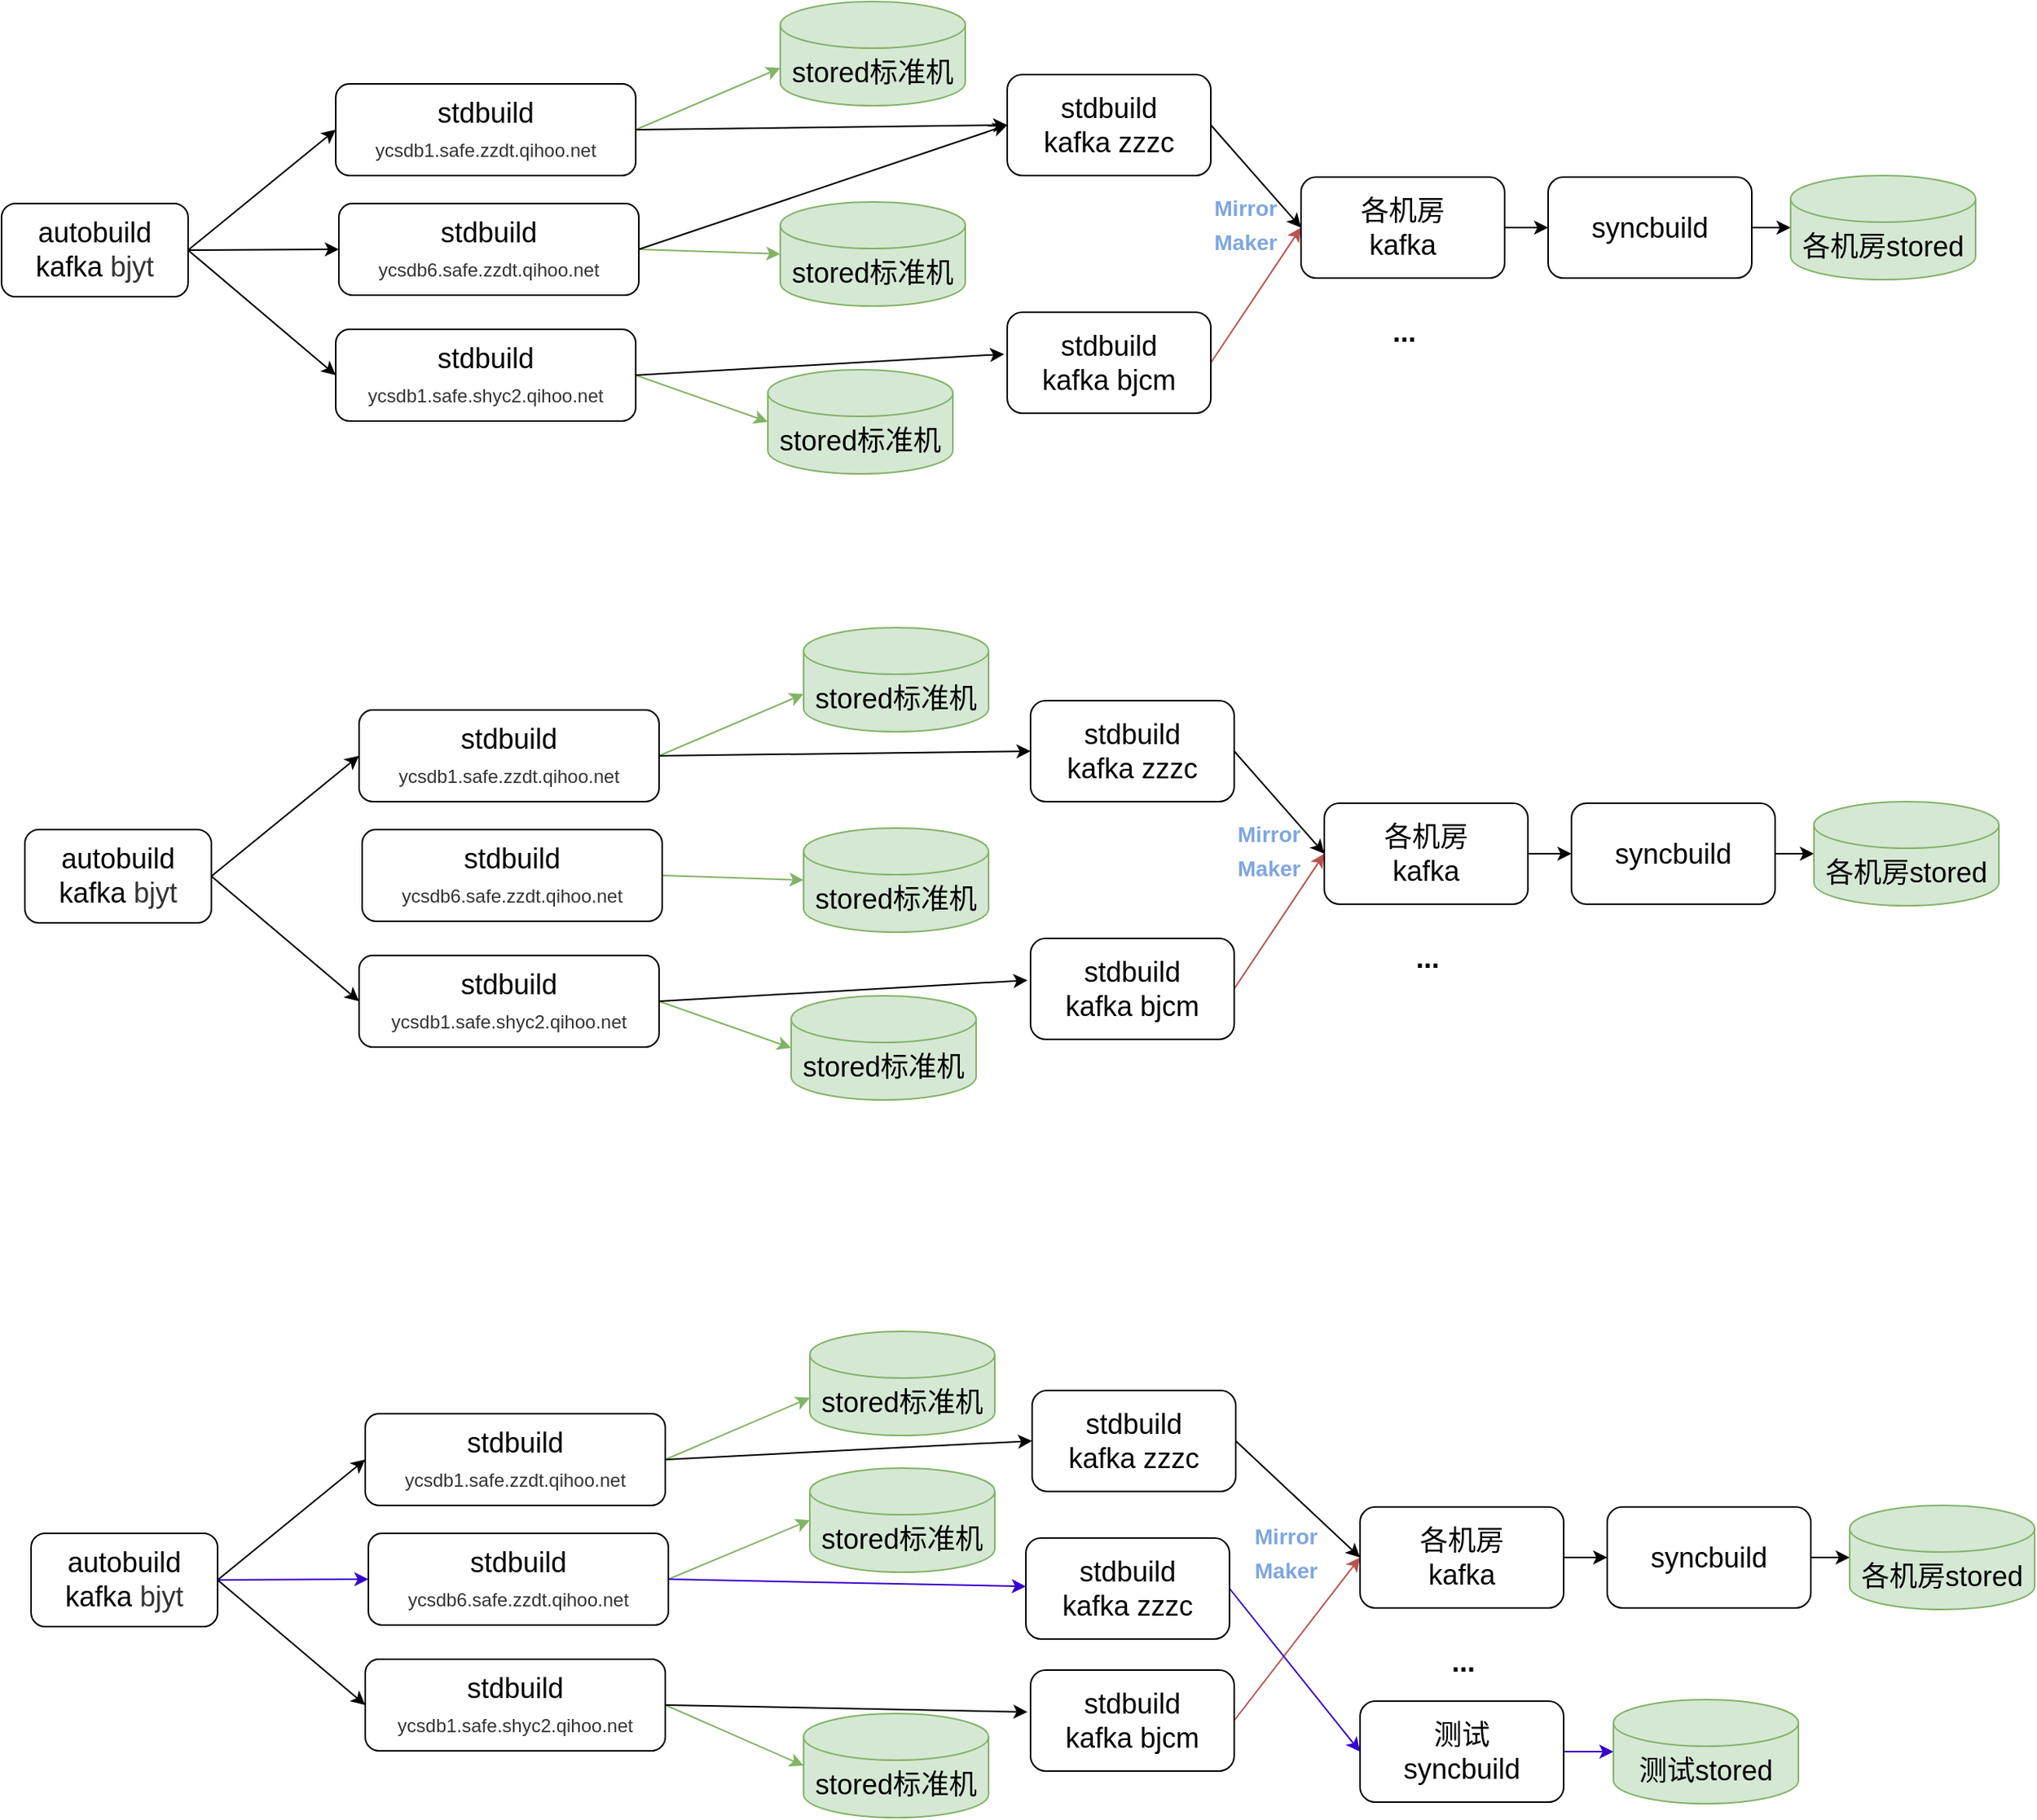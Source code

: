 <mxfile version="17.5.0" type="github">
  <diagram id="xqf84BUUqZXzS1r_cGxH" name="第 1 页">
    <mxGraphModel dx="1497" dy="1602" grid="0" gridSize="10" guides="1" tooltips="1" connect="1" arrows="1" fold="1" page="0" pageScale="1" pageWidth="827" pageHeight="1169" math="0" shadow="0">
      <root>
        <mxCell id="0" />
        <mxCell id="1" parent="0" />
        <mxCell id="Vnc4z_fo29TGtQ90NTF4-3" style="rounded=0;orthogonalLoop=1;jettySize=auto;html=1;exitX=1;exitY=0.5;exitDx=0;exitDy=0;entryX=0;entryY=0.5;entryDx=0;entryDy=0;fontSize=18;" edge="1" parent="1" source="Vnc4z_fo29TGtQ90NTF4-1" target="Vnc4z_fo29TGtQ90NTF4-2">
          <mxGeometry relative="1" as="geometry" />
        </mxCell>
        <mxCell id="Vnc4z_fo29TGtQ90NTF4-8" style="edgeStyle=none;rounded=0;orthogonalLoop=1;jettySize=auto;html=1;exitX=1;exitY=0.5;exitDx=0;exitDy=0;entryX=0;entryY=0.5;entryDx=0;entryDy=0;fontSize=18;" edge="1" parent="1" source="Vnc4z_fo29TGtQ90NTF4-1" target="Vnc4z_fo29TGtQ90NTF4-6">
          <mxGeometry relative="1" as="geometry" />
        </mxCell>
        <mxCell id="Vnc4z_fo29TGtQ90NTF4-1" value="&lt;font style=&quot;font-size: 18px&quot;&gt;autobuild kafka&amp;nbsp;&lt;/font&gt;&lt;span style=&quot;color: rgb(51 , 51 , 51) ; font-family: &amp;#34;verdana&amp;#34; , sans-serif ; text-align: left&quot;&gt;&lt;font style=&quot;font-size: 18px&quot;&gt;bjyt&lt;/font&gt;&lt;/span&gt;" style="rounded=1;whiteSpace=wrap;html=1;" vertex="1" parent="1">
          <mxGeometry x="79" y="-42" width="120" height="60" as="geometry" />
        </mxCell>
        <mxCell id="Vnc4z_fo29TGtQ90NTF4-13" style="edgeStyle=none;rounded=0;orthogonalLoop=1;jettySize=auto;html=1;exitX=1;exitY=0.5;exitDx=0;exitDy=0;entryX=0;entryY=0;entryDx=0;entryDy=42.75;entryPerimeter=0;fontSize=18;fillColor=#d5e8d4;strokeColor=#82b366;" edge="1" parent="1" source="Vnc4z_fo29TGtQ90NTF4-2" target="Vnc4z_fo29TGtQ90NTF4-9">
          <mxGeometry relative="1" as="geometry" />
        </mxCell>
        <mxCell id="Vnc4z_fo29TGtQ90NTF4-19" style="edgeStyle=none;rounded=0;orthogonalLoop=1;jettySize=auto;html=1;exitX=1;exitY=0.5;exitDx=0;exitDy=0;entryX=0;entryY=0.5;entryDx=0;entryDy=0;fontSize=18;" edge="1" parent="1" source="Vnc4z_fo29TGtQ90NTF4-2" target="Vnc4z_fo29TGtQ90NTF4-17">
          <mxGeometry relative="1" as="geometry" />
        </mxCell>
        <mxCell id="Vnc4z_fo29TGtQ90NTF4-2" value="&lt;span style=&quot;font-size: 18px&quot;&gt;stdbuild&lt;br&gt;&lt;/span&gt;&lt;span style=&quot;color: rgb(51 , 51 , 51) ; font-family: &amp;#34;verdana&amp;#34; , sans-serif ; text-align: left&quot;&gt;ycsdb1.safe.zzdt.qihoo.net&lt;/span&gt;&lt;span style=&quot;font-size: 18px&quot;&gt;&lt;br&gt;&lt;/span&gt;" style="rounded=1;whiteSpace=wrap;html=1;" vertex="1" parent="1">
          <mxGeometry x="294" y="-119" width="193" height="59" as="geometry" />
        </mxCell>
        <mxCell id="Vnc4z_fo29TGtQ90NTF4-15" style="edgeStyle=none;rounded=0;orthogonalLoop=1;jettySize=auto;html=1;exitX=1;exitY=0.5;exitDx=0;exitDy=0;entryX=0;entryY=0.5;entryDx=0;entryDy=0;entryPerimeter=0;fontSize=18;fillColor=#d5e8d4;strokeColor=#82b366;" edge="1" parent="1" source="Vnc4z_fo29TGtQ90NTF4-5" target="Vnc4z_fo29TGtQ90NTF4-11">
          <mxGeometry relative="1" as="geometry" />
        </mxCell>
        <mxCell id="Vnc4z_fo29TGtQ90NTF4-5" value="&lt;span style=&quot;font-size: 18px&quot;&gt;stdbuild&lt;br&gt;&lt;/span&gt;&lt;span style=&quot;color: rgb(51 , 51 , 51) ; font-family: &amp;#34;verdana&amp;#34; , sans-serif ; text-align: left&quot;&gt;ycsdb6.safe.zzdt.qihoo.net&lt;/span&gt;&lt;span style=&quot;font-size: 18px&quot;&gt;&lt;br&gt;&lt;/span&gt;" style="rounded=1;whiteSpace=wrap;html=1;" vertex="1" parent="1">
          <mxGeometry x="296" y="-42" width="193" height="59" as="geometry" />
        </mxCell>
        <mxCell id="Vnc4z_fo29TGtQ90NTF4-16" style="edgeStyle=none;rounded=0;orthogonalLoop=1;jettySize=auto;html=1;exitX=1;exitY=0.5;exitDx=0;exitDy=0;entryX=0;entryY=0.5;entryDx=0;entryDy=0;entryPerimeter=0;fontSize=18;fillColor=#d5e8d4;strokeColor=#82b366;" edge="1" parent="1" source="Vnc4z_fo29TGtQ90NTF4-6" target="Vnc4z_fo29TGtQ90NTF4-12">
          <mxGeometry relative="1" as="geometry" />
        </mxCell>
        <mxCell id="Vnc4z_fo29TGtQ90NTF4-20" style="edgeStyle=none;rounded=0;orthogonalLoop=1;jettySize=auto;html=1;exitX=1;exitY=0.5;exitDx=0;exitDy=0;entryX=-0.015;entryY=0.415;entryDx=0;entryDy=0;entryPerimeter=0;fontSize=18;" edge="1" parent="1" source="Vnc4z_fo29TGtQ90NTF4-6" target="Vnc4z_fo29TGtQ90NTF4-18">
          <mxGeometry relative="1" as="geometry" />
        </mxCell>
        <mxCell id="Vnc4z_fo29TGtQ90NTF4-6" value="&lt;span style=&quot;font-size: 18px&quot;&gt;stdbuild&lt;br&gt;&lt;/span&gt;&lt;span style=&quot;color: rgb(51 , 51 , 51) ; font-family: &amp;#34;verdana&amp;#34; , sans-serif ; text-align: left&quot;&gt;ycsdb1.safe.shyc2.qihoo.net&lt;/span&gt;&lt;span style=&quot;font-size: 18px&quot;&gt;&lt;br&gt;&lt;/span&gt;" style="rounded=1;whiteSpace=wrap;html=1;" vertex="1" parent="1">
          <mxGeometry x="294" y="39" width="193" height="59" as="geometry" />
        </mxCell>
        <mxCell id="Vnc4z_fo29TGtQ90NTF4-9" value="stored标准机" style="shape=cylinder3;whiteSpace=wrap;html=1;boundedLbl=1;backgroundOutline=1;size=15;fontSize=18;fillColor=#d5e8d4;strokeColor=#82b366;" vertex="1" parent="1">
          <mxGeometry x="580" y="-172" width="119" height="67" as="geometry" />
        </mxCell>
        <mxCell id="Vnc4z_fo29TGtQ90NTF4-11" value="stored标准机" style="shape=cylinder3;whiteSpace=wrap;html=1;boundedLbl=1;backgroundOutline=1;size=15;fontSize=18;fillColor=#d5e8d4;strokeColor=#82b366;" vertex="1" parent="1">
          <mxGeometry x="580" y="-43" width="119" height="67" as="geometry" />
        </mxCell>
        <mxCell id="Vnc4z_fo29TGtQ90NTF4-12" value="stored标准机" style="shape=cylinder3;whiteSpace=wrap;html=1;boundedLbl=1;backgroundOutline=1;size=15;fontSize=18;fillColor=#d5e8d4;strokeColor=#82b366;" vertex="1" parent="1">
          <mxGeometry x="572" y="65" width="119" height="67" as="geometry" />
        </mxCell>
        <mxCell id="Vnc4z_fo29TGtQ90NTF4-29" style="edgeStyle=none;rounded=0;orthogonalLoop=1;jettySize=auto;html=1;exitX=1;exitY=0.5;exitDx=0;exitDy=0;fontSize=18;entryX=0;entryY=0.5;entryDx=0;entryDy=0;" edge="1" parent="1" source="Vnc4z_fo29TGtQ90NTF4-17" target="Vnc4z_fo29TGtQ90NTF4-22">
          <mxGeometry relative="1" as="geometry">
            <mxPoint x="901" y="-102" as="targetPoint" />
          </mxGeometry>
        </mxCell>
        <mxCell id="Vnc4z_fo29TGtQ90NTF4-17" value="&lt;font style=&quot;font-size: 18px&quot;&gt;stdbuild&lt;br&gt;kafka zzzc&lt;br&gt;&lt;/font&gt;" style="rounded=1;whiteSpace=wrap;html=1;" vertex="1" parent="1">
          <mxGeometry x="726" y="-125" width="131" height="65" as="geometry" />
        </mxCell>
        <mxCell id="Vnc4z_fo29TGtQ90NTF4-28" style="edgeStyle=none;rounded=0;orthogonalLoop=1;jettySize=auto;html=1;exitX=1;exitY=0.5;exitDx=0;exitDy=0;entryX=0;entryY=0.5;entryDx=0;entryDy=0;fontSize=18;fillColor=#f8cecc;strokeColor=#b85450;" edge="1" parent="1" source="Vnc4z_fo29TGtQ90NTF4-18" target="Vnc4z_fo29TGtQ90NTF4-22">
          <mxGeometry relative="1" as="geometry" />
        </mxCell>
        <mxCell id="Vnc4z_fo29TGtQ90NTF4-18" value="&lt;font style=&quot;font-size: 18px&quot;&gt;stdbuild&lt;br&gt;kafka bjcm&lt;br&gt;&lt;/font&gt;" style="rounded=1;whiteSpace=wrap;html=1;" vertex="1" parent="1">
          <mxGeometry x="726" y="28" width="131" height="65" as="geometry" />
        </mxCell>
        <mxCell id="Vnc4z_fo29TGtQ90NTF4-37" style="edgeStyle=none;rounded=0;orthogonalLoop=1;jettySize=auto;html=1;exitX=1;exitY=0.5;exitDx=0;exitDy=0;entryX=0;entryY=0.5;entryDx=0;entryDy=0;fontSize=18;" edge="1" parent="1" source="Vnc4z_fo29TGtQ90NTF4-22" target="Vnc4z_fo29TGtQ90NTF4-34">
          <mxGeometry relative="1" as="geometry" />
        </mxCell>
        <mxCell id="Vnc4z_fo29TGtQ90NTF4-22" value="&lt;font style=&quot;font-size: 18px&quot;&gt;各机房&lt;br&gt;kafka&lt;br&gt;&lt;/font&gt;" style="rounded=1;whiteSpace=wrap;html=1;" vertex="1" parent="1">
          <mxGeometry x="915" y="-59" width="131" height="65" as="geometry" />
        </mxCell>
        <mxCell id="Vnc4z_fo29TGtQ90NTF4-27" value="&lt;b&gt;...&lt;/b&gt;" style="text;html=1;align=center;verticalAlign=middle;resizable=0;points=[];autosize=1;strokeColor=none;fillColor=none;fontSize=18;" vertex="1" parent="1">
          <mxGeometry x="968" y="28" width="25" height="26" as="geometry" />
        </mxCell>
        <mxCell id="Vnc4z_fo29TGtQ90NTF4-38" style="edgeStyle=none;rounded=0;orthogonalLoop=1;jettySize=auto;html=1;exitX=1;exitY=0.5;exitDx=0;exitDy=0;entryX=0;entryY=0.5;entryDx=0;entryDy=0;entryPerimeter=0;fontSize=18;" edge="1" parent="1" source="Vnc4z_fo29TGtQ90NTF4-34" target="Vnc4z_fo29TGtQ90NTF4-36">
          <mxGeometry relative="1" as="geometry" />
        </mxCell>
        <mxCell id="Vnc4z_fo29TGtQ90NTF4-34" value="&lt;font style=&quot;font-size: 18px&quot;&gt;syncbuild&lt;br&gt;&lt;/font&gt;" style="rounded=1;whiteSpace=wrap;html=1;" vertex="1" parent="1">
          <mxGeometry x="1074" y="-59" width="131" height="65" as="geometry" />
        </mxCell>
        <mxCell id="Vnc4z_fo29TGtQ90NTF4-36" value="各机房stored" style="shape=cylinder3;whiteSpace=wrap;html=1;boundedLbl=1;backgroundOutline=1;size=15;fontSize=18;fillColor=#d5e8d4;strokeColor=#82b366;" vertex="1" parent="1">
          <mxGeometry x="1230" y="-60" width="119" height="67" as="geometry" />
        </mxCell>
        <mxCell id="Vnc4z_fo29TGtQ90NTF4-39" value="&lt;font style=&quot;font-size: 14px&quot; color=&quot;#7ea6e0&quot;&gt;&lt;b&gt;Mirror&lt;br&gt;Maker&lt;/b&gt;&lt;/font&gt;" style="text;html=1;align=center;verticalAlign=middle;resizable=0;points=[];autosize=1;strokeColor=none;fillColor=none;fontSize=18;" vertex="1" parent="1">
          <mxGeometry x="854" y="-54" width="50" height="50" as="geometry" />
        </mxCell>
        <mxCell id="Vnc4z_fo29TGtQ90NTF4-40" style="rounded=0;orthogonalLoop=1;jettySize=auto;html=1;exitX=1;exitY=0.5;exitDx=0;exitDy=0;entryX=0;entryY=0.5;entryDx=0;entryDy=0;fontSize=18;" edge="1" parent="1" source="Vnc4z_fo29TGtQ90NTF4-43" target="Vnc4z_fo29TGtQ90NTF4-46">
          <mxGeometry relative="1" as="geometry" />
        </mxCell>
        <mxCell id="Vnc4z_fo29TGtQ90NTF4-42" style="edgeStyle=none;rounded=0;orthogonalLoop=1;jettySize=auto;html=1;exitX=1;exitY=0.5;exitDx=0;exitDy=0;entryX=0;entryY=0.5;entryDx=0;entryDy=0;fontSize=18;" edge="1" parent="1" source="Vnc4z_fo29TGtQ90NTF4-43" target="Vnc4z_fo29TGtQ90NTF4-52">
          <mxGeometry relative="1" as="geometry" />
        </mxCell>
        <mxCell id="Vnc4z_fo29TGtQ90NTF4-72" style="edgeStyle=none;rounded=0;orthogonalLoop=1;jettySize=auto;html=1;exitX=1;exitY=0.5;exitDx=0;exitDy=0;entryX=0;entryY=0.5;entryDx=0;entryDy=0;fontSize=14;fontColor=#7EA6E0;fillColor=#6a00ff;strokeColor=#3700CC;" edge="1" parent="1" source="Vnc4z_fo29TGtQ90NTF4-43" target="Vnc4z_fo29TGtQ90NTF4-49">
          <mxGeometry relative="1" as="geometry" />
        </mxCell>
        <mxCell id="Vnc4z_fo29TGtQ90NTF4-43" value="&lt;font style=&quot;font-size: 18px&quot;&gt;autobuild kafka&amp;nbsp;&lt;/font&gt;&lt;span style=&quot;color: rgb(51 , 51 , 51) ; font-family: &amp;#34;verdana&amp;#34; , sans-serif ; text-align: left&quot;&gt;&lt;font style=&quot;font-size: 18px&quot;&gt;bjyt&lt;/font&gt;&lt;/span&gt;" style="rounded=1;whiteSpace=wrap;html=1;" vertex="1" parent="1">
          <mxGeometry x="83" y="411" width="120" height="60" as="geometry" />
        </mxCell>
        <mxCell id="Vnc4z_fo29TGtQ90NTF4-44" style="edgeStyle=none;rounded=0;orthogonalLoop=1;jettySize=auto;html=1;exitX=1;exitY=0.5;exitDx=0;exitDy=0;entryX=0;entryY=0;entryDx=0;entryDy=42.75;entryPerimeter=0;fontSize=18;fillColor=#d5e8d4;strokeColor=#82b366;" edge="1" parent="1" source="Vnc4z_fo29TGtQ90NTF4-46" target="Vnc4z_fo29TGtQ90NTF4-53">
          <mxGeometry relative="1" as="geometry" />
        </mxCell>
        <mxCell id="Vnc4z_fo29TGtQ90NTF4-45" style="edgeStyle=none;rounded=0;orthogonalLoop=1;jettySize=auto;html=1;exitX=1;exitY=0.5;exitDx=0;exitDy=0;entryX=0;entryY=0.5;entryDx=0;entryDy=0;fontSize=18;" edge="1" parent="1" source="Vnc4z_fo29TGtQ90NTF4-46" target="Vnc4z_fo29TGtQ90NTF4-57">
          <mxGeometry relative="1" as="geometry" />
        </mxCell>
        <mxCell id="Vnc4z_fo29TGtQ90NTF4-46" value="&lt;span style=&quot;font-size: 18px&quot;&gt;stdbuild&lt;br&gt;&lt;/span&gt;&lt;span style=&quot;color: rgb(51 , 51 , 51) ; font-family: &amp;#34;verdana&amp;#34; , sans-serif ; text-align: left&quot;&gt;ycsdb1.safe.zzdt.qihoo.net&lt;/span&gt;&lt;span style=&quot;font-size: 18px&quot;&gt;&lt;br&gt;&lt;/span&gt;" style="rounded=1;whiteSpace=wrap;html=1;" vertex="1" parent="1">
          <mxGeometry x="298" y="334" width="193" height="59" as="geometry" />
        </mxCell>
        <mxCell id="Vnc4z_fo29TGtQ90NTF4-47" style="edgeStyle=none;rounded=0;orthogonalLoop=1;jettySize=auto;html=1;exitX=1;exitY=0.5;exitDx=0;exitDy=0;entryX=0;entryY=0.5;entryDx=0;entryDy=0;entryPerimeter=0;fontSize=18;fillColor=#d5e8d4;strokeColor=#82b366;" edge="1" parent="1" source="Vnc4z_fo29TGtQ90NTF4-49" target="Vnc4z_fo29TGtQ90NTF4-54">
          <mxGeometry relative="1" as="geometry" />
        </mxCell>
        <mxCell id="Vnc4z_fo29TGtQ90NTF4-71" style="edgeStyle=none;rounded=0;orthogonalLoop=1;jettySize=auto;html=1;exitX=1;exitY=0.5;exitDx=0;exitDy=0;fontSize=14;fontColor=#7EA6E0;fillColor=#6a00ff;strokeColor=#3700CC;" edge="1" parent="1" source="Vnc4z_fo29TGtQ90NTF4-49" target="Vnc4z_fo29TGtQ90NTF4-74">
          <mxGeometry relative="1" as="geometry" />
        </mxCell>
        <mxCell id="Vnc4z_fo29TGtQ90NTF4-49" value="&lt;span style=&quot;font-size: 18px&quot;&gt;stdbuild&lt;br&gt;&lt;/span&gt;&lt;span style=&quot;color: rgb(51 , 51 , 51) ; font-family: &amp;#34;verdana&amp;#34; , sans-serif ; text-align: left&quot;&gt;ycsdb6.safe.zzdt.qihoo.net&lt;/span&gt;&lt;span style=&quot;font-size: 18px&quot;&gt;&lt;br&gt;&lt;/span&gt;" style="rounded=1;whiteSpace=wrap;html=1;" vertex="1" parent="1">
          <mxGeometry x="300" y="411" width="193" height="59" as="geometry" />
        </mxCell>
        <mxCell id="Vnc4z_fo29TGtQ90NTF4-50" style="edgeStyle=none;rounded=0;orthogonalLoop=1;jettySize=auto;html=1;exitX=1;exitY=0.5;exitDx=0;exitDy=0;entryX=0;entryY=0.5;entryDx=0;entryDy=0;entryPerimeter=0;fontSize=18;fillColor=#d5e8d4;strokeColor=#82b366;" edge="1" parent="1" source="Vnc4z_fo29TGtQ90NTF4-52" target="Vnc4z_fo29TGtQ90NTF4-55">
          <mxGeometry relative="1" as="geometry" />
        </mxCell>
        <mxCell id="Vnc4z_fo29TGtQ90NTF4-51" style="edgeStyle=none;rounded=0;orthogonalLoop=1;jettySize=auto;html=1;exitX=1;exitY=0.5;exitDx=0;exitDy=0;entryX=-0.015;entryY=0.415;entryDx=0;entryDy=0;entryPerimeter=0;fontSize=18;" edge="1" parent="1" source="Vnc4z_fo29TGtQ90NTF4-52" target="Vnc4z_fo29TGtQ90NTF4-59">
          <mxGeometry relative="1" as="geometry" />
        </mxCell>
        <mxCell id="Vnc4z_fo29TGtQ90NTF4-52" value="&lt;span style=&quot;font-size: 18px&quot;&gt;stdbuild&lt;br&gt;&lt;/span&gt;&lt;span style=&quot;color: rgb(51 , 51 , 51) ; font-family: &amp;#34;verdana&amp;#34; , sans-serif ; text-align: left&quot;&gt;ycsdb1.safe.shyc2.qihoo.net&lt;/span&gt;&lt;span style=&quot;font-size: 18px&quot;&gt;&lt;br&gt;&lt;/span&gt;" style="rounded=1;whiteSpace=wrap;html=1;" vertex="1" parent="1">
          <mxGeometry x="298" y="492" width="193" height="59" as="geometry" />
        </mxCell>
        <mxCell id="Vnc4z_fo29TGtQ90NTF4-53" value="stored标准机" style="shape=cylinder3;whiteSpace=wrap;html=1;boundedLbl=1;backgroundOutline=1;size=15;fontSize=18;fillColor=#d5e8d4;strokeColor=#82b366;" vertex="1" parent="1">
          <mxGeometry x="584" y="281" width="119" height="67" as="geometry" />
        </mxCell>
        <mxCell id="Vnc4z_fo29TGtQ90NTF4-54" value="stored标准机" style="shape=cylinder3;whiteSpace=wrap;html=1;boundedLbl=1;backgroundOutline=1;size=15;fontSize=18;fillColor=#d5e8d4;strokeColor=#82b366;" vertex="1" parent="1">
          <mxGeometry x="584" y="369" width="119" height="67" as="geometry" />
        </mxCell>
        <mxCell id="Vnc4z_fo29TGtQ90NTF4-55" value="stored标准机" style="shape=cylinder3;whiteSpace=wrap;html=1;boundedLbl=1;backgroundOutline=1;size=15;fontSize=18;fillColor=#d5e8d4;strokeColor=#82b366;" vertex="1" parent="1">
          <mxGeometry x="580" y="527" width="119" height="67" as="geometry" />
        </mxCell>
        <mxCell id="Vnc4z_fo29TGtQ90NTF4-56" style="edgeStyle=none;rounded=0;orthogonalLoop=1;jettySize=auto;html=1;exitX=1;exitY=0.5;exitDx=0;exitDy=0;fontSize=18;entryX=0;entryY=0.5;entryDx=0;entryDy=0;" edge="1" parent="1" source="Vnc4z_fo29TGtQ90NTF4-57" target="Vnc4z_fo29TGtQ90NTF4-61">
          <mxGeometry relative="1" as="geometry">
            <mxPoint x="905" y="351" as="targetPoint" />
          </mxGeometry>
        </mxCell>
        <mxCell id="Vnc4z_fo29TGtQ90NTF4-57" value="&lt;font style=&quot;font-size: 18px&quot;&gt;stdbuild&lt;br&gt;kafka zzzc&lt;br&gt;&lt;/font&gt;" style="rounded=1;whiteSpace=wrap;html=1;" vertex="1" parent="1">
          <mxGeometry x="727" y="319" width="131" height="65" as="geometry" />
        </mxCell>
        <mxCell id="Vnc4z_fo29TGtQ90NTF4-58" style="edgeStyle=none;rounded=0;orthogonalLoop=1;jettySize=auto;html=1;exitX=1;exitY=0.5;exitDx=0;exitDy=0;entryX=0;entryY=0.5;entryDx=0;entryDy=0;fontSize=18;fillColor=#f8cecc;strokeColor=#b85450;" edge="1" parent="1" source="Vnc4z_fo29TGtQ90NTF4-59" target="Vnc4z_fo29TGtQ90NTF4-61">
          <mxGeometry relative="1" as="geometry" />
        </mxCell>
        <mxCell id="Vnc4z_fo29TGtQ90NTF4-59" value="&lt;font style=&quot;font-size: 18px&quot;&gt;stdbuild&lt;br&gt;kafka bjcm&lt;br&gt;&lt;/font&gt;" style="rounded=1;whiteSpace=wrap;html=1;" vertex="1" parent="1">
          <mxGeometry x="726" y="499" width="131" height="65" as="geometry" />
        </mxCell>
        <mxCell id="Vnc4z_fo29TGtQ90NTF4-60" style="edgeStyle=none;rounded=0;orthogonalLoop=1;jettySize=auto;html=1;exitX=1;exitY=0.5;exitDx=0;exitDy=0;entryX=0;entryY=0.5;entryDx=0;entryDy=0;fontSize=18;" edge="1" parent="1" source="Vnc4z_fo29TGtQ90NTF4-61" target="Vnc4z_fo29TGtQ90NTF4-64">
          <mxGeometry relative="1" as="geometry" />
        </mxCell>
        <mxCell id="Vnc4z_fo29TGtQ90NTF4-61" value="&lt;font style=&quot;font-size: 18px&quot;&gt;各机房&lt;br&gt;kafka&lt;br&gt;&lt;/font&gt;" style="rounded=1;whiteSpace=wrap;html=1;" vertex="1" parent="1">
          <mxGeometry x="938" y="394" width="131" height="65" as="geometry" />
        </mxCell>
        <mxCell id="Vnc4z_fo29TGtQ90NTF4-62" value="&lt;b&gt;...&lt;/b&gt;" style="text;html=1;align=center;verticalAlign=middle;resizable=0;points=[];autosize=1;strokeColor=none;fillColor=none;fontSize=18;" vertex="1" parent="1">
          <mxGeometry x="991" y="481" width="25" height="26" as="geometry" />
        </mxCell>
        <mxCell id="Vnc4z_fo29TGtQ90NTF4-63" style="edgeStyle=none;rounded=0;orthogonalLoop=1;jettySize=auto;html=1;exitX=1;exitY=0.5;exitDx=0;exitDy=0;entryX=0;entryY=0.5;entryDx=0;entryDy=0;entryPerimeter=0;fontSize=18;" edge="1" parent="1" source="Vnc4z_fo29TGtQ90NTF4-64" target="Vnc4z_fo29TGtQ90NTF4-65">
          <mxGeometry relative="1" as="geometry" />
        </mxCell>
        <mxCell id="Vnc4z_fo29TGtQ90NTF4-64" value="&lt;font style=&quot;font-size: 18px&quot;&gt;syncbuild&lt;br&gt;&lt;/font&gt;" style="rounded=1;whiteSpace=wrap;html=1;" vertex="1" parent="1">
          <mxGeometry x="1097" y="394" width="131" height="65" as="geometry" />
        </mxCell>
        <mxCell id="Vnc4z_fo29TGtQ90NTF4-65" value="各机房stored" style="shape=cylinder3;whiteSpace=wrap;html=1;boundedLbl=1;backgroundOutline=1;size=15;fontSize=18;fillColor=#d5e8d4;strokeColor=#82b366;" vertex="1" parent="1">
          <mxGeometry x="1253" y="393" width="119" height="67" as="geometry" />
        </mxCell>
        <mxCell id="Vnc4z_fo29TGtQ90NTF4-66" value="&lt;font style=&quot;font-size: 14px&quot; color=&quot;#7ea6e0&quot;&gt;&lt;b&gt;Mirror&lt;br&gt;Maker&lt;/b&gt;&lt;/font&gt;" style="text;html=1;align=center;verticalAlign=middle;resizable=0;points=[];autosize=1;strokeColor=none;fillColor=none;fontSize=18;" vertex="1" parent="1">
          <mxGeometry x="865" y="398" width="50" height="50" as="geometry" />
        </mxCell>
        <mxCell id="Vnc4z_fo29TGtQ90NTF4-67" style="edgeStyle=none;rounded=0;orthogonalLoop=1;jettySize=auto;html=1;exitX=1;exitY=0.5;exitDx=0;exitDy=0;entryX=0;entryY=0.5;entryDx=0;entryDy=0;entryPerimeter=0;fontSize=18;fillColor=#6a00ff;strokeColor=#3700CC;" edge="1" parent="1" source="Vnc4z_fo29TGtQ90NTF4-68" target="Vnc4z_fo29TGtQ90NTF4-69">
          <mxGeometry relative="1" as="geometry" />
        </mxCell>
        <mxCell id="Vnc4z_fo29TGtQ90NTF4-68" value="&lt;font style=&quot;font-size: 18px&quot;&gt;测试&lt;br&gt;syncbuild&lt;br&gt;&lt;/font&gt;" style="rounded=1;whiteSpace=wrap;html=1;" vertex="1" parent="1">
          <mxGeometry x="938" y="519" width="131" height="65" as="geometry" />
        </mxCell>
        <mxCell id="Vnc4z_fo29TGtQ90NTF4-69" value="测试stored" style="shape=cylinder3;whiteSpace=wrap;html=1;boundedLbl=1;backgroundOutline=1;size=15;fontSize=18;fillColor=#d5e8d4;strokeColor=#82b366;" vertex="1" parent="1">
          <mxGeometry x="1101" y="518" width="119" height="67" as="geometry" />
        </mxCell>
        <mxCell id="Vnc4z_fo29TGtQ90NTF4-76" style="edgeStyle=none;rounded=0;orthogonalLoop=1;jettySize=auto;html=1;exitX=1;exitY=0.5;exitDx=0;exitDy=0;entryX=0;entryY=0.5;entryDx=0;entryDy=0;fontSize=14;fontColor=#7EA6E0;fillColor=#6a00ff;strokeColor=#3700CC;" edge="1" parent="1" source="Vnc4z_fo29TGtQ90NTF4-74" target="Vnc4z_fo29TGtQ90NTF4-68">
          <mxGeometry relative="1" as="geometry" />
        </mxCell>
        <mxCell id="Vnc4z_fo29TGtQ90NTF4-74" value="&lt;font style=&quot;font-size: 18px&quot;&gt;stdbuild&lt;br&gt;kafka zzzc&lt;br&gt;&lt;/font&gt;" style="rounded=1;whiteSpace=wrap;html=1;" vertex="1" parent="1">
          <mxGeometry x="723" y="414" width="131" height="65" as="geometry" />
        </mxCell>
        <mxCell id="Vnc4z_fo29TGtQ90NTF4-77" style="rounded=0;orthogonalLoop=1;jettySize=auto;html=1;exitX=1;exitY=0.5;exitDx=0;exitDy=0;entryX=0;entryY=0.5;entryDx=0;entryDy=0;fontSize=18;" edge="1" parent="1" source="Vnc4z_fo29TGtQ90NTF4-80" target="Vnc4z_fo29TGtQ90NTF4-83">
          <mxGeometry relative="1" as="geometry" />
        </mxCell>
        <mxCell id="Vnc4z_fo29TGtQ90NTF4-78" style="edgeStyle=none;rounded=0;orthogonalLoop=1;jettySize=auto;html=1;exitX=1;exitY=0.5;exitDx=0;exitDy=0;entryX=0;entryY=0.5;entryDx=0;entryDy=0;fontSize=18;" edge="1" parent="1" source="Vnc4z_fo29TGtQ90NTF4-80" target="Vnc4z_fo29TGtQ90NTF4-86">
          <mxGeometry relative="1" as="geometry" />
        </mxCell>
        <mxCell id="Vnc4z_fo29TGtQ90NTF4-79" style="edgeStyle=none;rounded=0;orthogonalLoop=1;jettySize=auto;html=1;exitX=1;exitY=0.5;exitDx=0;exitDy=0;entryX=0;entryY=0.5;entryDx=0;entryDy=0;fontSize=18;" edge="1" parent="1" source="Vnc4z_fo29TGtQ90NTF4-80" target="Vnc4z_fo29TGtQ90NTF4-89">
          <mxGeometry relative="1" as="geometry" />
        </mxCell>
        <mxCell id="Vnc4z_fo29TGtQ90NTF4-80" value="&lt;font style=&quot;font-size: 18px&quot;&gt;autobuild kafka&amp;nbsp;&lt;/font&gt;&lt;span style=&quot;color: rgb(51 , 51 , 51) ; font-family: &amp;#34;verdana&amp;#34; , sans-serif ; text-align: left&quot;&gt;&lt;font style=&quot;font-size: 18px&quot;&gt;bjyt&lt;/font&gt;&lt;/span&gt;" style="rounded=1;whiteSpace=wrap;html=1;" vertex="1" parent="1">
          <mxGeometry x="64" y="-445" width="120" height="60" as="geometry" />
        </mxCell>
        <mxCell id="Vnc4z_fo29TGtQ90NTF4-81" style="edgeStyle=none;rounded=0;orthogonalLoop=1;jettySize=auto;html=1;exitX=1;exitY=0.5;exitDx=0;exitDy=0;entryX=0;entryY=0;entryDx=0;entryDy=42.75;entryPerimeter=0;fontSize=18;fillColor=#d5e8d4;strokeColor=#82b366;" edge="1" parent="1" source="Vnc4z_fo29TGtQ90NTF4-83" target="Vnc4z_fo29TGtQ90NTF4-90">
          <mxGeometry relative="1" as="geometry" />
        </mxCell>
        <mxCell id="Vnc4z_fo29TGtQ90NTF4-82" style="edgeStyle=none;rounded=0;orthogonalLoop=1;jettySize=auto;html=1;exitX=1;exitY=0.5;exitDx=0;exitDy=0;entryX=0;entryY=0.5;entryDx=0;entryDy=0;fontSize=18;" edge="1" parent="1" source="Vnc4z_fo29TGtQ90NTF4-83" target="Vnc4z_fo29TGtQ90NTF4-94">
          <mxGeometry relative="1" as="geometry" />
        </mxCell>
        <mxCell id="Vnc4z_fo29TGtQ90NTF4-83" value="&lt;span style=&quot;font-size: 18px&quot;&gt;stdbuild&lt;br&gt;&lt;/span&gt;&lt;span style=&quot;color: rgb(51 , 51 , 51) ; font-family: &amp;#34;verdana&amp;#34; , sans-serif ; text-align: left&quot;&gt;ycsdb1.safe.zzdt.qihoo.net&lt;/span&gt;&lt;span style=&quot;font-size: 18px&quot;&gt;&lt;br&gt;&lt;/span&gt;" style="rounded=1;whiteSpace=wrap;html=1;" vertex="1" parent="1">
          <mxGeometry x="279" y="-522" width="193" height="59" as="geometry" />
        </mxCell>
        <mxCell id="Vnc4z_fo29TGtQ90NTF4-84" style="edgeStyle=none;rounded=0;orthogonalLoop=1;jettySize=auto;html=1;exitX=1;exitY=0.5;exitDx=0;exitDy=0;entryX=0;entryY=0.5;entryDx=0;entryDy=0;entryPerimeter=0;fontSize=18;fillColor=#d5e8d4;strokeColor=#82b366;" edge="1" parent="1" source="Vnc4z_fo29TGtQ90NTF4-86" target="Vnc4z_fo29TGtQ90NTF4-91">
          <mxGeometry relative="1" as="geometry" />
        </mxCell>
        <mxCell id="Vnc4z_fo29TGtQ90NTF4-85" style="edgeStyle=none;rounded=0;orthogonalLoop=1;jettySize=auto;html=1;exitX=1;exitY=0.5;exitDx=0;exitDy=0;entryX=0;entryY=0.5;entryDx=0;entryDy=0;fontSize=18;" edge="1" parent="1" source="Vnc4z_fo29TGtQ90NTF4-86" target="Vnc4z_fo29TGtQ90NTF4-94">
          <mxGeometry relative="1" as="geometry" />
        </mxCell>
        <mxCell id="Vnc4z_fo29TGtQ90NTF4-86" value="&lt;span style=&quot;font-size: 18px&quot;&gt;stdbuild&lt;br&gt;&lt;/span&gt;&lt;span style=&quot;color: rgb(51 , 51 , 51) ; font-family: &amp;#34;verdana&amp;#34; , sans-serif ; text-align: left&quot;&gt;ycsdb6.safe.zzdt.qihoo.net&lt;/span&gt;&lt;span style=&quot;font-size: 18px&quot;&gt;&lt;br&gt;&lt;/span&gt;" style="rounded=1;whiteSpace=wrap;html=1;" vertex="1" parent="1">
          <mxGeometry x="281" y="-445" width="193" height="59" as="geometry" />
        </mxCell>
        <mxCell id="Vnc4z_fo29TGtQ90NTF4-87" style="edgeStyle=none;rounded=0;orthogonalLoop=1;jettySize=auto;html=1;exitX=1;exitY=0.5;exitDx=0;exitDy=0;entryX=0;entryY=0.5;entryDx=0;entryDy=0;entryPerimeter=0;fontSize=18;fillColor=#d5e8d4;strokeColor=#82b366;" edge="1" parent="1" source="Vnc4z_fo29TGtQ90NTF4-89" target="Vnc4z_fo29TGtQ90NTF4-92">
          <mxGeometry relative="1" as="geometry" />
        </mxCell>
        <mxCell id="Vnc4z_fo29TGtQ90NTF4-88" style="edgeStyle=none;rounded=0;orthogonalLoop=1;jettySize=auto;html=1;exitX=1;exitY=0.5;exitDx=0;exitDy=0;entryX=-0.015;entryY=0.415;entryDx=0;entryDy=0;entryPerimeter=0;fontSize=18;" edge="1" parent="1" source="Vnc4z_fo29TGtQ90NTF4-89" target="Vnc4z_fo29TGtQ90NTF4-96">
          <mxGeometry relative="1" as="geometry" />
        </mxCell>
        <mxCell id="Vnc4z_fo29TGtQ90NTF4-89" value="&lt;span style=&quot;font-size: 18px&quot;&gt;stdbuild&lt;br&gt;&lt;/span&gt;&lt;span style=&quot;color: rgb(51 , 51 , 51) ; font-family: &amp;#34;verdana&amp;#34; , sans-serif ; text-align: left&quot;&gt;ycsdb1.safe.shyc2.qihoo.net&lt;/span&gt;&lt;span style=&quot;font-size: 18px&quot;&gt;&lt;br&gt;&lt;/span&gt;" style="rounded=1;whiteSpace=wrap;html=1;" vertex="1" parent="1">
          <mxGeometry x="279" y="-364" width="193" height="59" as="geometry" />
        </mxCell>
        <mxCell id="Vnc4z_fo29TGtQ90NTF4-90" value="stored标准机" style="shape=cylinder3;whiteSpace=wrap;html=1;boundedLbl=1;backgroundOutline=1;size=15;fontSize=18;fillColor=#d5e8d4;strokeColor=#82b366;" vertex="1" parent="1">
          <mxGeometry x="565" y="-575" width="119" height="67" as="geometry" />
        </mxCell>
        <mxCell id="Vnc4z_fo29TGtQ90NTF4-91" value="stored标准机" style="shape=cylinder3;whiteSpace=wrap;html=1;boundedLbl=1;backgroundOutline=1;size=15;fontSize=18;fillColor=#d5e8d4;strokeColor=#82b366;" vertex="1" parent="1">
          <mxGeometry x="565" y="-446" width="119" height="67" as="geometry" />
        </mxCell>
        <mxCell id="Vnc4z_fo29TGtQ90NTF4-92" value="stored标准机" style="shape=cylinder3;whiteSpace=wrap;html=1;boundedLbl=1;backgroundOutline=1;size=15;fontSize=18;fillColor=#d5e8d4;strokeColor=#82b366;" vertex="1" parent="1">
          <mxGeometry x="557" y="-338" width="119" height="67" as="geometry" />
        </mxCell>
        <mxCell id="Vnc4z_fo29TGtQ90NTF4-93" style="edgeStyle=none;rounded=0;orthogonalLoop=1;jettySize=auto;html=1;exitX=1;exitY=0.5;exitDx=0;exitDy=0;fontSize=18;entryX=0;entryY=0.5;entryDx=0;entryDy=0;" edge="1" parent="1" source="Vnc4z_fo29TGtQ90NTF4-94" target="Vnc4z_fo29TGtQ90NTF4-98">
          <mxGeometry relative="1" as="geometry">
            <mxPoint x="886" y="-505" as="targetPoint" />
          </mxGeometry>
        </mxCell>
        <mxCell id="Vnc4z_fo29TGtQ90NTF4-94" value="&lt;font style=&quot;font-size: 18px&quot;&gt;stdbuild&lt;br&gt;kafka zzzc&lt;br&gt;&lt;/font&gt;" style="rounded=1;whiteSpace=wrap;html=1;" vertex="1" parent="1">
          <mxGeometry x="711" y="-528" width="131" height="65" as="geometry" />
        </mxCell>
        <mxCell id="Vnc4z_fo29TGtQ90NTF4-95" style="edgeStyle=none;rounded=0;orthogonalLoop=1;jettySize=auto;html=1;exitX=1;exitY=0.5;exitDx=0;exitDy=0;entryX=0;entryY=0.5;entryDx=0;entryDy=0;fontSize=18;fillColor=#f8cecc;strokeColor=#b85450;" edge="1" parent="1" source="Vnc4z_fo29TGtQ90NTF4-96" target="Vnc4z_fo29TGtQ90NTF4-98">
          <mxGeometry relative="1" as="geometry" />
        </mxCell>
        <mxCell id="Vnc4z_fo29TGtQ90NTF4-96" value="&lt;font style=&quot;font-size: 18px&quot;&gt;stdbuild&lt;br&gt;kafka bjcm&lt;br&gt;&lt;/font&gt;" style="rounded=1;whiteSpace=wrap;html=1;" vertex="1" parent="1">
          <mxGeometry x="711" y="-375" width="131" height="65" as="geometry" />
        </mxCell>
        <mxCell id="Vnc4z_fo29TGtQ90NTF4-97" style="edgeStyle=none;rounded=0;orthogonalLoop=1;jettySize=auto;html=1;exitX=1;exitY=0.5;exitDx=0;exitDy=0;entryX=0;entryY=0.5;entryDx=0;entryDy=0;fontSize=18;" edge="1" parent="1" source="Vnc4z_fo29TGtQ90NTF4-98" target="Vnc4z_fo29TGtQ90NTF4-101">
          <mxGeometry relative="1" as="geometry" />
        </mxCell>
        <mxCell id="Vnc4z_fo29TGtQ90NTF4-98" value="&lt;font style=&quot;font-size: 18px&quot;&gt;各机房&lt;br&gt;kafka&lt;br&gt;&lt;/font&gt;" style="rounded=1;whiteSpace=wrap;html=1;" vertex="1" parent="1">
          <mxGeometry x="900" y="-462" width="131" height="65" as="geometry" />
        </mxCell>
        <mxCell id="Vnc4z_fo29TGtQ90NTF4-99" value="&lt;b&gt;...&lt;/b&gt;" style="text;html=1;align=center;verticalAlign=middle;resizable=0;points=[];autosize=1;strokeColor=none;fillColor=none;fontSize=18;" vertex="1" parent="1">
          <mxGeometry x="953" y="-375" width="25" height="26" as="geometry" />
        </mxCell>
        <mxCell id="Vnc4z_fo29TGtQ90NTF4-100" style="edgeStyle=none;rounded=0;orthogonalLoop=1;jettySize=auto;html=1;exitX=1;exitY=0.5;exitDx=0;exitDy=0;entryX=0;entryY=0.5;entryDx=0;entryDy=0;entryPerimeter=0;fontSize=18;" edge="1" parent="1" source="Vnc4z_fo29TGtQ90NTF4-101" target="Vnc4z_fo29TGtQ90NTF4-102">
          <mxGeometry relative="1" as="geometry" />
        </mxCell>
        <mxCell id="Vnc4z_fo29TGtQ90NTF4-101" value="&lt;font style=&quot;font-size: 18px&quot;&gt;syncbuild&lt;br&gt;&lt;/font&gt;" style="rounded=1;whiteSpace=wrap;html=1;" vertex="1" parent="1">
          <mxGeometry x="1059" y="-462" width="131" height="65" as="geometry" />
        </mxCell>
        <mxCell id="Vnc4z_fo29TGtQ90NTF4-102" value="各机房stored" style="shape=cylinder3;whiteSpace=wrap;html=1;boundedLbl=1;backgroundOutline=1;size=15;fontSize=18;fillColor=#d5e8d4;strokeColor=#82b366;" vertex="1" parent="1">
          <mxGeometry x="1215" y="-463" width="119" height="67" as="geometry" />
        </mxCell>
        <mxCell id="Vnc4z_fo29TGtQ90NTF4-103" value="&lt;font style=&quot;font-size: 14px&quot; color=&quot;#7ea6e0&quot;&gt;&lt;b&gt;Mirror&lt;br&gt;Maker&lt;/b&gt;&lt;/font&gt;" style="text;html=1;align=center;verticalAlign=middle;resizable=0;points=[];autosize=1;strokeColor=none;fillColor=none;fontSize=18;" vertex="1" parent="1">
          <mxGeometry x="839" y="-457" width="50" height="50" as="geometry" />
        </mxCell>
      </root>
    </mxGraphModel>
  </diagram>
</mxfile>
